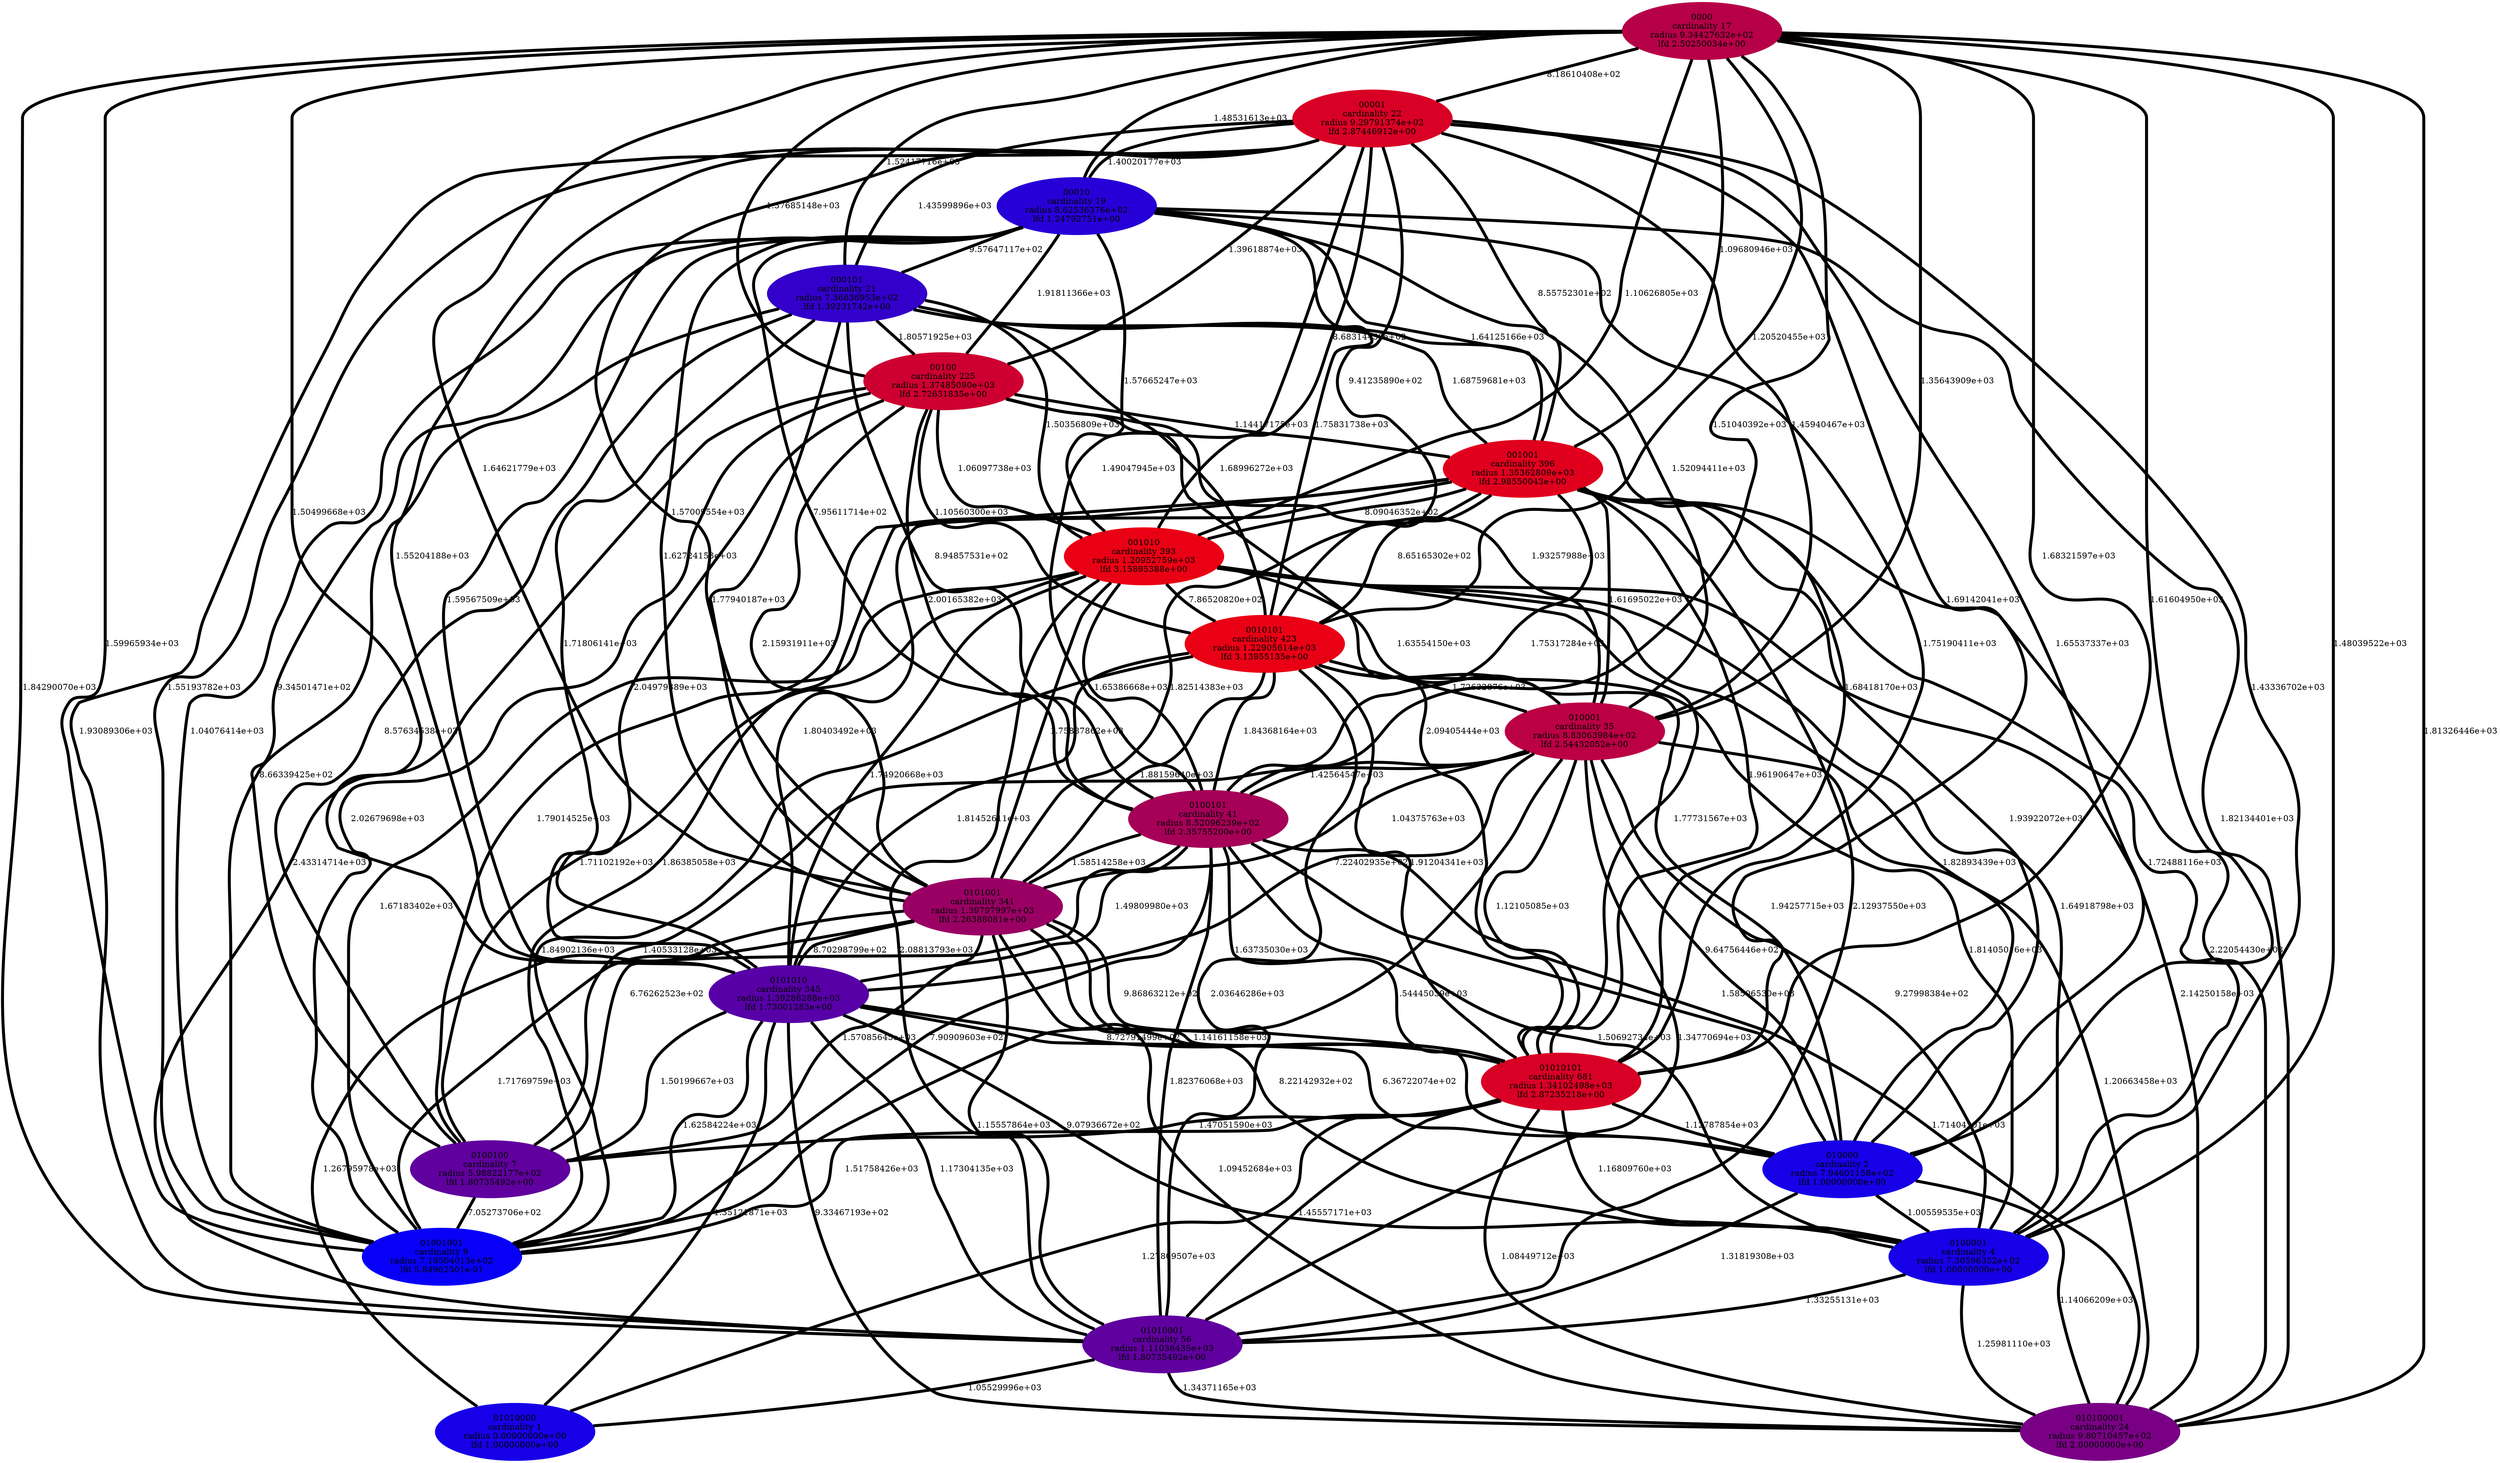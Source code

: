 graph component_cardinality_optimal_33 {
    edge[style=solid, penwidth="5", labeldistance="10"]
    010100001 [label="010100001\ncardinality 24\nradius 9.80710457e+02\nlfd 2.00000000e+00", color="#790085", style="filled"]
    00001 [label="00001\ncardinality 22\nradius 9.29791374e+02\nlfd 2.87446912e+00", color="#D90025", style="filled"]
    000101 [label="000101\ncardinality 21\nradius 7.36636953e+02\nlfd 1.39231742e+00", color="#3300CB", style="filled"]
    00100 [label="00100\ncardinality 225\nradius 1.37485090e+03\nlfd 2.72631835e+00", color="#CD0031", style="filled"]
    01010000 [label="01010000\ncardinality 1\nradius 0.00000000e+00\nlfd 1.00000000e+00", color="#1700E7", style="filled"]
    0101001 [label="0101001\ncardinality 341\nradius 1.39797997e+03\nlfd 2.26388081e+00", color="#9A0064", style="filled"]
    0100001 [label="0100001\ncardinality 4\nradius 7.30596332e+02\nlfd 1.00000000e+00", color="#1700E7", style="filled"]
    0100100 [label="0100100\ncardinality 7\nradius 5.98822177e+02\nlfd 1.80735492e+00", color="#60009E", style="filled"]
    001010 [label="001010\ncardinality 393\nradius 1.20952759e+03\nlfd 3.15895388e+00", color="#EA0014", style="filled"]
    010001 [label="010001\ncardinality 35\nradius 8.83063984e+02\nlfd 2.54432052e+00", color="#BB0043", style="filled"]
    01010101 [label="01010101\ncardinality 681\nradius 1.34102498e+03\nlfd 2.87235218e+00", color="#D90025", style="filled"]
    01001001 [label="01001001\ncardinality 9\nradius 7.16504013e+02\nlfd 5.84962501e-01", color="#0800F6", style="filled"]
    0101010 [label="0101010\ncardinality 345\nradius 1.39286288e+03\nlfd 1.73001283e+00", color="#5700A7", style="filled"]
    0010101 [label="0010101\ncardinality 423\nradius 1.22905614e+03\nlfd 3.13955135e+00", color="#E90015", style="filled"]
    0100101 [label="0100101\ncardinality 41\nradius 8.52096239e+02\nlfd 2.35755200e+00", color="#A60058", style="filled"]
    0000 [label="0000\ncardinality 17\nradius 9.34427632e+02\nlfd 2.50250034e+00", color="#B60048", style="filled"]
    00010 [label="00010\ncardinality 19\nradius 8.62536376e+02\nlfd 1.24792751e+00", color="#2700D7", style="filled"]
    010000 [label="010000\ncardinality 2\nradius 7.94601158e+02\nlfd 1.00000000e+00", color="#1700E7", style="filled"]
    001001 [label="001001\ncardinality 396\nradius 1.35362809e+03\nlfd 2.98550043e+00", color="#E0001E", style="filled"]
    01010001 [label="01010001\ncardinality 56\nradius 1.11036435e+03\nlfd 1.80735492e+00", color="#60009E", style="filled"]
    00001 -- 0100001 [label="1.43336702e+03"]
    001001 -- 010001 [label="1.61695022e+03"]
    01010101 -- 01010001 [label="1.45557171e+03"]
    0101001 -- 010100001 [label="1.09452684e+03"]
    010001 -- 0100101 [label="1.42564547e+03"]
    00001 -- 001010 [label="8.68314459e+02"]
    001010 -- 0100100 [label="1.71102192e+03"]
    0010101 -- 0101010 [label="1.81452611e+03"]
    000101 -- 0100101 [label="8.94857531e+02"]
    0100101 -- 010100001 [label="1.71404201e+03"]
    0000 -- 0101010 [label="1.50499668e+03"]
    0100101 -- 010000 [label="1.58506530e+03"]
    0010101 -- 01010001 [label="2.03646286e+03"]
    0101010 -- 0100100 [label="1.50199667e+03"]
    001010 -- 0101001 [label="1.75887862e+03"]
    0100101 -- 0101001 [label="1.58514258e+03"]
    000101 -- 0100100 [label="8.57634538e+02"]
    001010 -- 01010101 [label="1.77731567e+03"]
    0100100 -- 01001001 [label="7.05273706e+02"]
    0000 -- 00010 [label="1.48531613e+03"]
    010001 -- 010000 [label="9.64756446e+02"]
    01010101 -- 010000 [label="1.12787854e+03"]
    0101001 -- 01010001 [label="1.15557864e+03"]
    0000 -- 01010001 [label="1.84290070e+03"]
    0000 -- 010000 [label="1.61604950e+03"]
    0000 -- 0101001 [label="1.64621779e+03"]
    0000 -- 0100001 [label="1.48039522e+03"]
    00001 -- 001001 [label="8.55752301e+02"]
    001010 -- 01010001 [label="2.08813793e+03"]
    010001 -- 01010001 [label="1.34770694e+03"]
    00100 -- 01001001 [label="2.02679698e+03"]
    0101010 -- 0100001 [label="9.07936672e+02"]
    000101 -- 001010 [label="1.50356809e+03"]
    0100101 -- 01010101 [label="1.63735030e+03"]
    0000 -- 001010 [label="1.10626805e+03"]
    001001 -- 0100100 [label="1.79014525e+03"]
    0010101 -- 01010101 [label="1.91204341e+03"]
    001001 -- 010000 [label="1.93922072e+03"]
    00100 -- 0010101 [label="1.10560300e+03"]
    010001 -- 0100001 [label="9.27998384e+02"]
    0100101 -- 0100100 [label="6.76262523e+02"]
    001010 -- 01001001 [label="1.67183402e+03"]
    000101 -- 0101001 [label="1.77940187e+03"]
    00001 -- 0101001 [label="1.57009554e+03"]
    0000 -- 000101 [label="1.52417716e+03"]
    010001 -- 0101010 [label="7.22402935e+02"]
    000101 -- 0010101 [label="1.68996272e+03"]
    00001 -- 0101010 [label="1.55204188e+03"]
    00001 -- 01010101 [label="1.69142041e+03"]
    0101001 -- 0101010 [label="8.70298799e+02"]
    001010 -- 010001 [label="1.63554150e+03"]
    000101 -- 0101010 [label="1.71806141e+03"]
    00010 -- 0100101 [label="7.95611714e+02"]
    00010 -- 0101001 [label="1.62724153e+03"]
    01010001 -- 010100001 [label="1.34371165e+03"]
    00001 -- 0010101 [label="9.41235890e+02"]
    00010 -- 0010101 [label="1.75831738e+03"]
    0101010 -- 01010000 [label="1.35121871e+03"]
    0000 -- 0010101 [label="1.20520455e+03"]
    001001 -- 0100001 [label="1.72488116e+03"]
    0101010 -- 01010001 [label="1.17304135e+03"]
    00010 -- 001010 [label="1.57665247e+03"]
    00100 -- 01010101 [label="2.09405444e+03"]
    00010 -- 00100 [label="1.91811366e+03"]
    0000 -- 01001001 [label="1.59965934e+03"]
    010000 -- 010100001 [label="1.14066209e+03"]
    0010101 -- 0101001 [label="1.88159640e+03"]
    00001 -- 01010001 [label="1.93089306e+03"]
    00001 -- 010001 [label="1.45940467e+03"]
    001001 -- 0101010 [label="1.80403492e+03"]
    001001 -- 001010 [label="8.09046352e+02"]
    0010101 -- 0100001 [label="1.81405016e+03"]
    001001 -- 010100001 [label="2.22054430e+03"]
    0101001 -- 01010101 [label="9.86863212e+02"]
    0010101 -- 0100101 [label="1.84368164e+03"]
    0000 -- 001001 [label="1.09680946e+03"]
    0010101 -- 010001 [label="1.72632876e+03"]
    010001 -- 0101001 [label="1.04375763e+03"]
    01010101 -- 0100100 [label="1.47051590e+03"]
    0010101 -- 01001001 [label="1.84902136e+03"]
    01010101 -- 01001001 [label="1.51758426e+03"]
    0000 -- 00100 [label="1.37685148e+03"]
    00100 -- 010001 [label="1.93257988e+03"]
    0101001 -- 0100100 [label="1.57085645e+03"]
    01010001 -- 01010000 [label="1.05529996e+03"]
    0000 -- 010100001 [label="1.81326446e+03"]
    0100001 -- 01010001 [label="1.33255131e+03"]
    01010101 -- 0100001 [label="1.16809760e+03"]
    001010 -- 0100101 [label="1.65386668e+03"]
    0100101 -- 01001001 [label="7.90909603e+02"]
    001001 -- 0010101 [label="8.65165302e+02"]
    001010 -- 0010101 [label="7.86520820e+02"]
    0010101 -- 010000 [label="1.94257715e+03"]
    00001 -- 00100 [label="1.39618874e+03"]
    00100 -- 0101001 [label="2.15931911e+03"]
    000101 -- 01001001 [label="8.66339425e+02"]
    00010 -- 000101 [label="9.57647117e+02"]
    0000 -- 01010101 [label="1.68321597e+03"]
    00001 -- 010000 [label="1.65537337e+03"]
    001001 -- 01010001 [label="2.12937550e+03"]
    00010 -- 01010101 [label="1.75190411e+03"]
    001001 -- 0100101 [label="1.75317284e+03"]
    0101010 -- 01001001 [label="1.62584224e+03"]
    0100101 -- 0101010 [label="1.49809980e+03"]
    00010 -- 0101010 [label="1.59567509e+03"]
    00100 -- 001001 [label="1.14417175e+03"]
    00010 -- 010001 [label="1.52094411e+03"]
    01010101 -- 010100001 [label="1.08449712e+03"]
    00100 -- 0101010 [label="2.04979389e+03"]
    00100 -- 01010001 [label="2.43314714e+03"]
    0000 -- 00001 [label="8.18610408e+02"]
    010000 -- 01010001 [label="1.31819308e+03"]
    00010 -- 001001 [label="1.64125166e+03"]
    001010 -- 0100001 [label="1.64918798e+03"]
    001001 -- 01010101 [label="1.96190647e+03"]
    001010 -- 010100001 [label="2.14250158e+03"]
    0101001 -- 01010000 [label="1.26795978e+03"]
    001010 -- 010000 [label="1.82893439e+03"]
    0100001 -- 010100001 [label="1.25981110e+03"]
    00001 -- 000101 [label="1.43599896e+03"]
    010001 -- 01010101 [label="1.12105085e+03"]
    0101010 -- 010100001 [label="9.33467193e+02"]
    010000 -- 0100001 [label="1.00559535e+03"]
    00001 -- 01001001 [label="1.55193782e+03"]
    001001 -- 0101001 [label="1.82514383e+03"]
    0101010 -- 01010101 [label="8.72791499e+02"]
    0000 -- 010001 [label="1.35643909e+03"]
    000101 -- 00100 [label="1.80571925e+03"]
    000101 -- 01010101 [label="1.68418170e+03"]
    00010 -- 0100100 [label="9.34501471e+02"]
    010001 -- 0100100 [label="1.40533128e+03"]
    010001 -- 010100001 [label="1.20663458e+03"]
    00010 -- 010100001 [label="1.82134401e+03"]
    01010101 -- 01010000 [label="1.27809507e+03"]
    00001 -- 0100101 [label="1.49047945e+03"]
    001010 -- 0101010 [label="1.74920668e+03"]
    001001 -- 01001001 [label="1.86385058e+03"]
    00010 -- 01001001 [label="1.04076414e+03"]
    0100101 -- 01010001 [label="1.82376068e+03"]
    00100 -- 0100101 [label="2.00165382e+03"]
    010001 -- 01001001 [label="1.54445039e+03"]
    0000 -- 0100101 [label="1.51040392e+03"]
    000101 -- 001001 [label="1.68759681e+03"]
    00001 -- 00010 [label="1.40020177e+03"]
    0101010 -- 010000 [label="6.36722074e+02"]
    0101001 -- 010000 [label="1.14161158e+03"]
    0101001 -- 01001001 [label="1.71769759e+03"]
    0100101 -- 0100001 [label="1.50692734e+03"]
    00100 -- 001010 [label="1.06097738e+03"]
    0101001 -- 0100001 [label="8.22142932e+02"]
}
